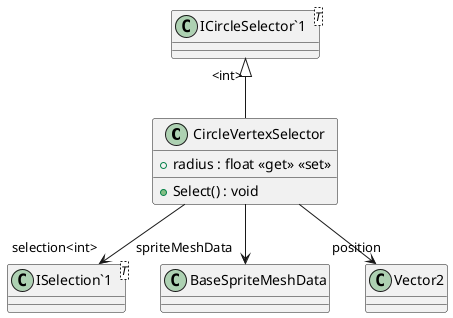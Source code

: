 @startuml
class CircleVertexSelector {
    + radius : float <<get>> <<set>>
    + Select() : void
}
class "ICircleSelector`1"<T> {
}
class "ISelection`1"<T> {
}
"ICircleSelector`1" "<int>" <|-- CircleVertexSelector
CircleVertexSelector --> "selection<int>" "ISelection`1"
CircleVertexSelector --> "spriteMeshData" BaseSpriteMeshData
CircleVertexSelector --> "position" Vector2
@enduml
